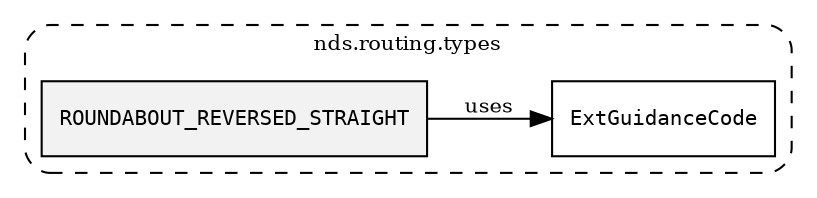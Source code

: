 /**
 * This dot file creates symbol collaboration diagram for ROUNDABOUT_REVERSED_STRAIGHT.
 */
digraph ZSERIO
{
    node [shape=box, fontsize=10];
    rankdir="LR";
    fontsize=10;
    tooltip="ROUNDABOUT_REVERSED_STRAIGHT collaboration diagram";

    subgraph "cluster_nds.routing.types"
    {
        style="dashed, rounded";
        label="nds.routing.types";
        tooltip="Package nds.routing.types";
        href="../../../content/packages/nds.routing.types.html#Package-nds-routing-types";
        target="_parent";

        "ROUNDABOUT_REVERSED_STRAIGHT" [style="filled", fillcolor="#0000000D", target="_parent", label=<<font face="monospace"><table align="center" border="0" cellspacing="0" cellpadding="0"><tr><td href="../../../content/packages/nds.routing.types.html#Constant-ROUNDABOUT_REVERSED_STRAIGHT" title="Constant defined in nds.routing.types">ROUNDABOUT_REVERSED_STRAIGHT</td></tr></table></font>>];
        "ExtGuidanceCode" [target="_parent", label=<<font face="monospace"><table align="center" border="0" cellspacing="0" cellpadding="0"><tr><td href="../../../content/packages/nds.routing.types.html#Subtype-ExtGuidanceCode" title="Subtype defined in nds.routing.types">ExtGuidanceCode</td></tr></table></font>>];
    }

    "ROUNDABOUT_REVERSED_STRAIGHT" -> "ExtGuidanceCode" [label="uses", fontsize=10];
}
